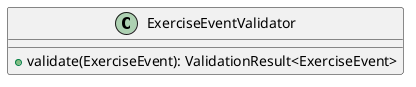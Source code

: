 @startuml

    class ExerciseEventValidator [[ExerciseEventValidator.html]] {
        +validate(ExerciseEvent): ValidationResult<ExerciseEvent>
    }

@enduml
